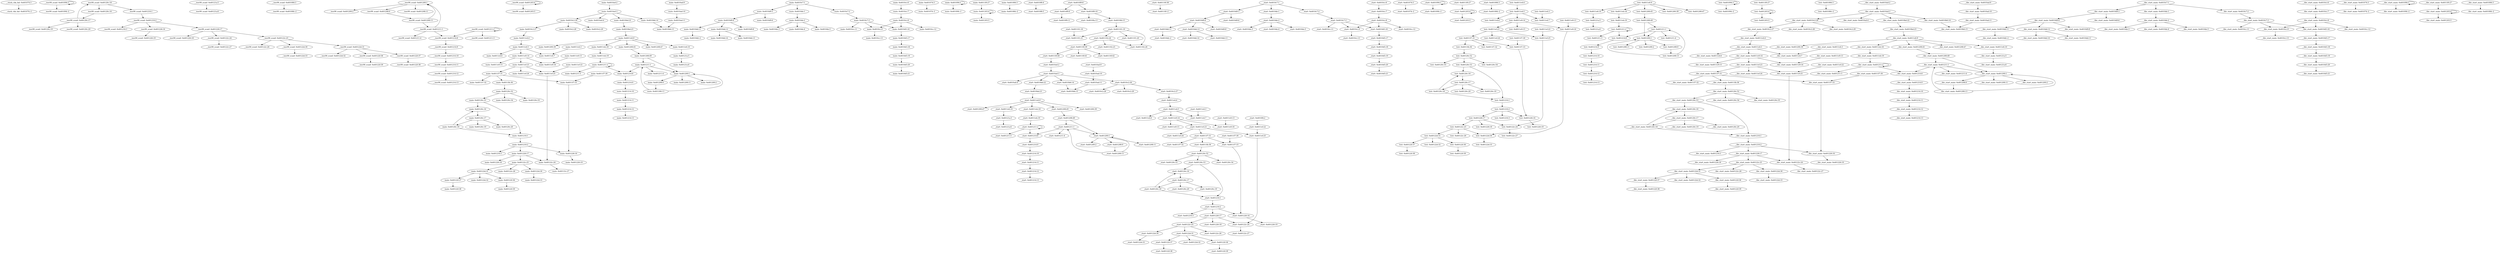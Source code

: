 digraph {
__stack_chk_fail_401074_3 [label="__stack_chk_fail: 0x401074:3"];
"__stack_chk_fail_401074_-2" [label="__stack_chk_fail: 0x401074:-2"];
__isoc99_scanf_401094_3 [label="__isoc99_scanf: 0x401094:3"];
"__isoc99_scanf_401094_-2" [label="__isoc99_scanf: 0x401094:-2"];
__isoc99_scanf_401216_1 [label="__isoc99_scanf: 0x401216:1"];
__isoc99_scanf_401216_2 [label="__isoc99_scanf: 0x401216:2"];
__isoc99_scanf_401216_3 [label="__isoc99_scanf: 0x401216:3"];
__isoc99_scanf_401226_16 [label="__isoc99_scanf: 0x401226:16"];
__isoc99_scanf_401226_17 [label="__isoc99_scanf: 0x401226:17"];
__isoc99_scanf_40121a_5 [label="__isoc99_scanf: 0x40121a:5"];
__isoc99_scanf_40121a_6 [label="__isoc99_scanf: 0x40121a:6"];
__isoc99_scanf_401226_19 [label="__isoc99_scanf: 0x401226:19"];
__isoc99_scanf_401226_18 [label="__isoc99_scanf: 0x401226:18"];
__isoc99_scanf_40122c_24 [label="__isoc99_scanf: 0x40122c:24"];
__isoc99_scanf_40122c_25 [label="__isoc99_scanf: 0x40122c:25"];
__isoc99_scanf_40122c_27 [label="__isoc99_scanf: 0x40122c:27"];
__isoc99_scanf_40122c_26 [label="__isoc99_scanf: 0x40122c:26"];
__isoc99_scanf_40122d_30 [label="__isoc99_scanf: 0x40122d:30"];
__isoc99_scanf_40122d_31 [label="__isoc99_scanf: 0x40122d:31"];
__isoc99_scanf_40122d_33 [label="__isoc99_scanf: 0x40122d:33"];
__isoc99_scanf_40122d_32 [label="__isoc99_scanf: 0x40122d:32"];
__isoc99_scanf_40122f_36 [label="__isoc99_scanf: 0x40122f:36"];
__isoc99_scanf_40122f_37 [label="__isoc99_scanf: 0x40122f:37"];
__isoc99_scanf_40122f_39 [label="__isoc99_scanf: 0x40122f:39"];
__isoc99_scanf_40122f_38 [label="__isoc99_scanf: 0x40122f:38"];
__isoc99_scanf_401084_3 [label="__isoc99_scanf: 0x401084:3"];
"__isoc99_scanf_401084_-2" [label="__isoc99_scanf: 0x401084:-2"];
__isoc99_scanf_401200_1 [label="__isoc99_scanf: 0x401200:1"];
__isoc99_scanf_401200_2 [label="__isoc99_scanf: 0x401200:2"];
__isoc99_scanf_401208_9 [label="__isoc99_scanf: 0x401208:9"];
__isoc99_scanf_401208_11 [label="__isoc99_scanf: 0x401208:11"];
__isoc99_scanf_401203_4 [label="__isoc99_scanf: 0x401203:4"];
__isoc99_scanf_401203_5 [label="__isoc99_scanf: 0x401203:5"];
__isoc99_scanf_401208_13 [label="__isoc99_scanf: 0x401208:13"];
__isoc99_scanf_401211_1 [label="__isoc99_scanf: 0x401211:1"];
__isoc99_scanf_40120c_16 [label="__isoc99_scanf: 0x40120c:16"];
__isoc99_scanf_40120c_17 [label="__isoc99_scanf: 0x40120c:17"];
__isoc99_scanf_40120c_18 [label="__isoc99_scanf: 0x40120c:18"];
__isoc99_scanf_40120c_19 [label="__isoc99_scanf: 0x40120c:19"];
__isoc99_scanf_40120c_20 [label="__isoc99_scanf: 0x40120c:20"];
__isoc99_scanf_401211_4 [label="__isoc99_scanf: 0x401211:4"];
__isoc99_scanf_401214_8 [label="__isoc99_scanf: 0x401214:8"];
__isoc99_scanf_401211_2 [label="__isoc99_scanf: 0x401211:2"];
__isoc99_scanf_401211_5 [label="__isoc99_scanf: 0x401211:5"];
__isoc99_scanf_401214_9 [label="__isoc99_scanf: 0x401214:9"];
__isoc99_scanf_401214_10 [label="__isoc99_scanf: 0x401214:10"];
__isoc99_scanf_401214_11 [label="__isoc99_scanf: 0x401214:11"];
__isoc99_scanf_401214_12 [label="__isoc99_scanf: 0x401214:12"];
__isoc99_scanf_401214_13 [label="__isoc99_scanf: 0x401214:13"];
main_4010a4_2 [label="main: 0x4010a4:2"];
main_4010a4_3 [label="main: 0x4010a4:3"];
main_4010a4_4 [label="main: 0x4010a4:4"];
main_4010b6_14 [label="main: 0x4010b6:14"];
main_4010bd_22 [label="main: 0x4010bd:22"];
main_4010c2_26 [label="main: 0x4010c2:26"];
main_4010ad_9 [label="main: 0x4010ad:9"];
main_4010ad_10 [label="main: 0x4010ad:10"];
main_4010ad_11 [label="main: 0x4010ad:11"];
main_4010b6_15 [label="main: 0x4010b6:15"];
main_4010bd_23 [label="main: 0x4010bd:23"];
main_4011e6_9 [label="main: 0x4011e6:9"];
main_4010c2_27 [label="main: 0x4010c2:27"];
main_4010c2_28 [label="main: 0x4010c2:28"];
main_4010c2_29 [label="main: 0x4010c2:29"];
main_4011e4_4 [label="main: 0x4011e4:4"];
main_4011e4_5 [label="main: 0x4011e4:5"];
main_4011e4_6 [label="main: 0x4011e4:6"];
main_4011e4_7 [label="main: 0x4011e4:7"];
main_4011e9_14 [label="main: 0x4011e9:14"];
main_4011e4_3 [label="main: 0x4011e4:3"];
main_4011e6_10 [label="main: 0x4011e6:10"];
main_4011eb_18 [label="main: 0x4011eb:18"];
main_401200_39 [label="main: 0x401200:39"];
main_401208_45 [label="main: 0x401208:45"];
main_401208_47 [label="main: 0x401208:47"];
main_40121a_5 [label="main: 0x40121a:5"];
main_4011e9_15 [label="main: 0x4011e9:15"];
main_4011e9_16 [label="main: 0x4011e9:16"];
main_4011ef_23 [label="main: 0x4011ef:23"];
main_4011e9_13 [label="main: 0x4011e9:13"];
main_4011eb_19 [label="main: 0x4011eb:19"];
main_401211_2 [label="main: 0x401211:2"];
main_4011ef_24 [label="main: 0x4011ef:24"];
main_4011ef_25 [label="main: 0x4011ef:25"];
main_4011f7_31 [label="main: 0x4011f7:31"];
main_40122c_24 [label="main: 0x40122c:24"];
main_4011ef_22 [label="main: 0x4011ef:22"];
main_4011f7_32 [label="main: 0x4011f7:32"];
main_4011f7_33 [label="main: 0x4011f7:33"];
main_4011fb_36 [label="main: 0x4011fb:36"];
main_401226_16 [label="main: 0x401226:16"];
main_4011f7_30 [label="main: 0x4011f7:30"];
main_40120c_52 [label="main: 0x40120c:52"];
main_401208_49 [label="main: 0x401208:49"];
main_401211_1 [label="main: 0x401211:1"];
main_401200_1 [label="main: 0x401200:1"];
main_40120c_53 [label="main: 0x40120c:53"];
main_40120c_54 [label="main: 0x40120c:54"];
main_40120c_55 [label="main: 0x40120c:55"];
main_40120c_16 [label="main: 0x40120c:16"];
main_401216_1 [label="main: 0x401216:1"];
main_4010c7_1 [label="main: 0x4010c7:1"];
main_4010c7_2 [label="main: 0x4010c7:2"];
main_4010d9_3 [label="main: 0x4010d9:3"];
main_4010de_1 [label="main: 0x4010de:1"];
main_4010c7_3 [label="main: 0x4010c7:3"];
main_4010cc_9 [label="main: 0x4010cc:9"];
main_4010cc_11 [label="main: 0x4010cc:11"];
main_4010d5_16 [label="main: 0x4010d5:16"];
main_4010cc_6 [label="main: 0x4010cc:6"];
main_4010cc_7 [label="main: 0x4010cc:7"];
main_4010cc_8 [label="main: 0x4010cc:8"];
main_4010cc_12 [label="main: 0x4010cc:12"];
main_4010cc_13 [label="main: 0x4010cc:13"];
main_4010d5_17 [label="main: 0x4010d5:17"];
main_4010d5_18 [label="main: 0x4010d5:18"];
main_4010d5_19 [label="main: 0x4010d5:19"];
main_4010d5_20 [label="main: 0x4010d5:20"];
main_4010d5_21 [label="main: 0x4010d5:21"];
main_4010d9_4 [label="main: 0x4010d9:4"];
main_4010d9_6 [label="main: 0x4010d9:6"];
main_4010d9_8 [label="main: 0x4010d9:8"];
main_4010dd_11 [label="main: 0x4010dd:11"];
main_4010dd_12 [label="main: 0x4010dd:12"];
"main_4010dd_-2" [label="main: 0x4010dd:-2"];
main_4010dd_13 [label="main: 0x4010dd:13"];
main_4010dd_14 [label="main: 0x4010dd:14"];
main_4010de_2 [label="main: 0x4010de:2"];
main_4010de_3 [label="main: 0x4010de:3"];
main_4010de_4 [label="main: 0x4010de:4"];
main_4010de_5 [label="main: 0x4010de:5"];
main_401074_3 [label="main: 0x401074:3"];
"main_401074_-2" [label="main: 0x401074:-2"];
main_401094_3 [label="main: 0x401094:3"];
"main_401094_-2" [label="main: 0x401094:-2"];
main_401211_4 [label="main: 0x401211:4"];
main_401214_8 [label="main: 0x401214:8"];
main_401211_5 [label="main: 0x401211:5"];
main_401214_9 [label="main: 0x401214:9"];
main_401214_10 [label="main: 0x401214:10"];
main_401214_11 [label="main: 0x401214:11"];
main_401214_12 [label="main: 0x401214:12"];
main_401214_13 [label="main: 0x401214:13"];
main_401200_2 [label="main: 0x401200:2"];
main_401208_9 [label="main: 0x401208:9"];
main_401208_11 [label="main: 0x401208:11"];
main_401203_4 [label="main: 0x401203:4"];
main_401203_5 [label="main: 0x401203:5"];
main_401208_13 [label="main: 0x401208:13"];
main_40120c_17 [label="main: 0x40120c:17"];
main_40120c_18 [label="main: 0x40120c:18"];
main_40120c_19 [label="main: 0x40120c:19"];
main_40120c_20 [label="main: 0x40120c:20"];
main_401216_2 [label="main: 0x401216:2"];
main_401216_3 [label="main: 0x401216:3"];
main_401226_17 [label="main: 0x401226:17"];
main_40121a_6 [label="main: 0x40121a:6"];
main_401226_19 [label="main: 0x401226:19"];
main_401226_18 [label="main: 0x401226:18"];
main_40122c_25 [label="main: 0x40122c:25"];
main_40122c_27 [label="main: 0x40122c:27"];
main_40122c_26 [label="main: 0x40122c:26"];
main_40122d_30 [label="main: 0x40122d:30"];
main_40122d_31 [label="main: 0x40122d:31"];
main_40122d_33 [label="main: 0x40122d:33"];
main_40122d_32 [label="main: 0x40122d:32"];
main_40122f_36 [label="main: 0x40122f:36"];
main_40122f_37 [label="main: 0x40122f:37"];
main_40122f_39 [label="main: 0x40122f:39"];
main_40122f_38 [label="main: 0x40122f:38"];
main_401084_3 [label="main: 0x401084:3"];
"main_401084_-2" [label="main: 0x401084:-2"];
main_4011f0_27 [label="main: 0x4011f0:27"];
_start_4010f6_4 [label="_start: 0x4010f6:4"];
_start_4010f6_5 [label="_start: 0x4010f6:5"];
_start_4010f9_8 [label="_start: 0x4010f9:8"];
_start_4010f9_9 [label="_start: 0x4010f9:9"];
_start_4010f9_10 [label="_start: 0x4010f9:10"];
_start_4010f9_11 [label="_start: 0x4010f9:11"];
_start_4010fa_13 [label="_start: 0x4010fa:13"];
_start_4010fd_15 [label="_start: 0x4010fd:15"];
_start_401101_19 [label="_start: 0x401101:19"];
_start_401101_20 [label="_start: 0x401101:20"];
_start_401101_21 [label="_start: 0x401101:21"];
_start_401102_24 [label="_start: 0x401102:24"];
_start_401102_26 [label="_start: 0x401102:26"];
_start_401101_18 [label="_start: 0x401101:18"];
_start_401102_25 [label="_start: 0x401102:25"];
_start_40110f_39 [label="_start: 0x40110f:39"];
_start_40110f_40 [label="_start: 0x40110f:40"];
_start_40110f_41 [label="_start: 0x40110f:41"];
_start_40110f_42 [label="_start: 0x40110f:42"];
_start_4010a4_2 [label="_start: 0x4010a4:2"];
_start_40110f_38 [label="_start: 0x40110f:38"];
"_start_40110f_-2" [label="_start: 0x40110f:-2"];
_start_4010a4_3 [label="_start: 0x4010a4:3"];
_start_4010a4_4 [label="_start: 0x4010a4:4"];
_start_4010b6_14 [label="_start: 0x4010b6:14"];
_start_4010bd_22 [label="_start: 0x4010bd:22"];
_start_4010c2_26 [label="_start: 0x4010c2:26"];
_start_4010ad_9 [label="_start: 0x4010ad:9"];
_start_4010ad_10 [label="_start: 0x4010ad:10"];
_start_4010ad_11 [label="_start: 0x4010ad:11"];
_start_4010b6_15 [label="_start: 0x4010b6:15"];
_start_4010bd_23 [label="_start: 0x4010bd:23"];
_start_4011e6_9 [label="_start: 0x4011e6:9"];
_start_4010c2_27 [label="_start: 0x4010c2:27"];
_start_4010c2_28 [label="_start: 0x4010c2:28"];
_start_4010c2_29 [label="_start: 0x4010c2:29"];
_start_4011e4_4 [label="_start: 0x4011e4:4"];
_start_4011e4_5 [label="_start: 0x4011e4:5"];
_start_4011e4_6 [label="_start: 0x4011e4:6"];
_start_4011e4_7 [label="_start: 0x4011e4:7"];
_start_4011e9_14 [label="_start: 0x4011e9:14"];
_start_4011e4_3 [label="_start: 0x4011e4:3"];
_start_4011e6_10 [label="_start: 0x4011e6:10"];
_start_4011eb_18 [label="_start: 0x4011eb:18"];
_start_401200_39 [label="_start: 0x401200:39"];
_start_401208_45 [label="_start: 0x401208:45"];
_start_401208_47 [label="_start: 0x401208:47"];
_start_40121a_5 [label="_start: 0x40121a:5"];
_start_4011e9_15 [label="_start: 0x4011e9:15"];
_start_4011e9_16 [label="_start: 0x4011e9:16"];
_start_4011ef_23 [label="_start: 0x4011ef:23"];
_start_4011e9_13 [label="_start: 0x4011e9:13"];
_start_4011eb_19 [label="_start: 0x4011eb:19"];
_start_401211_2 [label="_start: 0x401211:2"];
_start_4010f4_2 [label="_start: 0x4010f4:2"];
_start_4011ef_22 [label="_start: 0x4011ef:22"];
_start_4011ef_25 [label="_start: 0x4011ef:25"];
_start_4011ef_24 [label="_start: 0x4011ef:24"];
_start_4011f7_31 [label="_start: 0x4011f7:31"];
_start_40122c_24 [label="_start: 0x40122c:24"];
_start_4011f7_32 [label="_start: 0x4011f7:32"];
_start_4011f7_33 [label="_start: 0x4011f7:33"];
_start_4011fb_36 [label="_start: 0x4011fb:36"];
_start_401226_16 [label="_start: 0x401226:16"];
_start_4011f7_30 [label="_start: 0x4011f7:30"];
_start_40120c_52 [label="_start: 0x40120c:52"];
_start_401208_49 [label="_start: 0x401208:49"];
_start_401211_1 [label="_start: 0x401211:1"];
_start_401200_1 [label="_start: 0x401200:1"];
_start_40120c_53 [label="_start: 0x40120c:53"];
_start_40120c_54 [label="_start: 0x40120c:54"];
_start_40120c_55 [label="_start: 0x40120c:55"];
_start_40120c_16 [label="_start: 0x40120c:16"];
_start_401216_1 [label="_start: 0x401216:1"];
_start_4010c7_1 [label="_start: 0x4010c7:1"];
_start_4010c7_2 [label="_start: 0x4010c7:2"];
_start_4010d9_3 [label="_start: 0x4010d9:3"];
_start_4010de_1 [label="_start: 0x4010de:1"];
_start_4010c7_3 [label="_start: 0x4010c7:3"];
_start_4010cc_9 [label="_start: 0x4010cc:9"];
_start_4010cc_11 [label="_start: 0x4010cc:11"];
_start_4010d5_16 [label="_start: 0x4010d5:16"];
_start_4010cc_6 [label="_start: 0x4010cc:6"];
_start_4010cc_7 [label="_start: 0x4010cc:7"];
_start_4010cc_8 [label="_start: 0x4010cc:8"];
_start_4010cc_12 [label="_start: 0x4010cc:12"];
_start_4010cc_13 [label="_start: 0x4010cc:13"];
_start_4010d5_17 [label="_start: 0x4010d5:17"];
_start_4010d5_18 [label="_start: 0x4010d5:18"];
_start_4010d5_19 [label="_start: 0x4010d5:19"];
_start_4010d5_20 [label="_start: 0x4010d5:20"];
_start_4010d5_21 [label="_start: 0x4010d5:21"];
_start_4010d9_4 [label="_start: 0x4010d9:4"];
_start_4010d9_6 [label="_start: 0x4010d9:6"];
_start_4010d9_8 [label="_start: 0x4010d9:8"];
_start_4010dd_11 [label="_start: 0x4010dd:11"];
_start_4010dd_12 [label="_start: 0x4010dd:12"];
"_start_4010dd_-2" [label="_start: 0x4010dd:-2"];
_start_4010dd_13 [label="_start: 0x4010dd:13"];
_start_4010dd_14 [label="_start: 0x4010dd:14"];
_start_4010de_2 [label="_start: 0x4010de:2"];
_start_4010de_3 [label="_start: 0x4010de:3"];
_start_4010de_4 [label="_start: 0x4010de:4"];
_start_4010de_5 [label="_start: 0x4010de:5"];
_start_401074_3 [label="_start: 0x401074:3"];
"_start_401074_-2" [label="_start: 0x401074:-2"];
_start_401094_3 [label="_start: 0x401094:3"];
"_start_401094_-2" [label="_start: 0x401094:-2"];
_start_401211_4 [label="_start: 0x401211:4"];
_start_401214_8 [label="_start: 0x401214:8"];
_start_401211_5 [label="_start: 0x401211:5"];
_start_401214_9 [label="_start: 0x401214:9"];
_start_401214_10 [label="_start: 0x401214:10"];
_start_401214_11 [label="_start: 0x401214:11"];
_start_401214_12 [label="_start: 0x401214:12"];
_start_401214_13 [label="_start: 0x401214:13"];
_start_401200_2 [label="_start: 0x401200:2"];
_start_401208_9 [label="_start: 0x401208:9"];
_start_401208_11 [label="_start: 0x401208:11"];
_start_401203_4 [label="_start: 0x401203:4"];
_start_401203_5 [label="_start: 0x401203:5"];
_start_401208_13 [label="_start: 0x401208:13"];
_start_40120c_17 [label="_start: 0x40120c:17"];
_start_40120c_18 [label="_start: 0x40120c:18"];
_start_40120c_19 [label="_start: 0x40120c:19"];
_start_40120c_20 [label="_start: 0x40120c:20"];
_start_401216_2 [label="_start: 0x401216:2"];
_start_401216_3 [label="_start: 0x401216:3"];
_start_401226_17 [label="_start: 0x401226:17"];
_start_40121a_6 [label="_start: 0x40121a:6"];
_start_401226_19 [label="_start: 0x401226:19"];
_start_401226_18 [label="_start: 0x401226:18"];
_start_40122c_25 [label="_start: 0x40122c:25"];
_start_40122c_27 [label="_start: 0x40122c:27"];
_start_40122c_26 [label="_start: 0x40122c:26"];
_start_40122d_30 [label="_start: 0x40122d:30"];
_start_40122d_31 [label="_start: 0x40122d:31"];
_start_40122d_33 [label="_start: 0x40122d:33"];
_start_40122d_32 [label="_start: 0x40122d:32"];
_start_40122f_36 [label="_start: 0x40122f:36"];
_start_40122f_37 [label="_start: 0x40122f:37"];
_start_40122f_39 [label="_start: 0x40122f:39"];
_start_40122f_38 [label="_start: 0x40122f:38"];
_start_401084_3 [label="_start: 0x401084:3"];
"_start_401084_-2" [label="_start: 0x401084:-2"];
_start_4011f0_27 [label="_start: 0x4011f0:27"];
test_4011e4_4 [label="test: 0x4011e4:4"];
test_4011e4_5 [label="test: 0x4011e4:5"];
test_4011e4_6 [label="test: 0x4011e4:6"];
test_4011e4_7 [label="test: 0x4011e4:7"];
test_4011e9_14 [label="test: 0x4011e9:14"];
test_4011e4_3 [label="test: 0x4011e4:3"];
test_4011e6_9 [label="test: 0x4011e6:9"];
test_4011e6_10 [label="test: 0x4011e6:10"];
test_4011eb_18 [label="test: 0x4011eb:18"];
test_401200_39 [label="test: 0x401200:39"];
test_401208_45 [label="test: 0x401208:45"];
test_401208_47 [label="test: 0x401208:47"];
test_40121a_5 [label="test: 0x40121a:5"];
test_4011e9_15 [label="test: 0x4011e9:15"];
test_4011e9_16 [label="test: 0x4011e9:16"];
test_4011ef_23 [label="test: 0x4011ef:23"];
test_40122d_30 [label="test: 0x40122d:30"];
test_4011e9_13 [label="test: 0x4011e9:13"];
test_4011eb_19 [label="test: 0x4011eb:19"];
test_401211_2 [label="test: 0x401211:2"];
test_4011ef_24 [label="test: 0x4011ef:24"];
test_4011ef_25 [label="test: 0x4011ef:25"];
test_4011f7_31 [label="test: 0x4011f7:31"];
test_40122c_24 [label="test: 0x40122c:24"];
test_4011ef_22 [label="test: 0x4011ef:22"];
test_4011f7_32 [label="test: 0x4011f7:32"];
test_4011f7_33 [label="test: 0x4011f7:33"];
test_4011fb_36 [label="test: 0x4011fb:36"];
test_401226_16 [label="test: 0x401226:16"];
test_4011f7_30 [label="test: 0x4011f7:30"];
test_40120c_52 [label="test: 0x40120c:52"];
test_401208_49 [label="test: 0x401208:49"];
test_401211_1 [label="test: 0x401211:1"];
test_401200_1 [label="test: 0x401200:1"];
test_40120c_53 [label="test: 0x40120c:53"];
test_40120c_54 [label="test: 0x40120c:54"];
test_40120c_55 [label="test: 0x40120c:55"];
test_40120c_16 [label="test: 0x40120c:16"];
test_401216_1 [label="test: 0x401216:1"];
test_401094_3 [label="test: 0x401094:3"];
"test_401094_-2" [label="test: 0x401094:-2"];
test_401211_4 [label="test: 0x401211:4"];
test_401214_8 [label="test: 0x401214:8"];
test_401211_5 [label="test: 0x401211:5"];
test_401214_9 [label="test: 0x401214:9"];
test_401214_10 [label="test: 0x401214:10"];
test_401214_11 [label="test: 0x401214:11"];
test_401214_12 [label="test: 0x401214:12"];
test_401214_13 [label="test: 0x401214:13"];
test_401200_2 [label="test: 0x401200:2"];
test_401208_9 [label="test: 0x401208:9"];
test_401208_11 [label="test: 0x401208:11"];
test_401203_4 [label="test: 0x401203:4"];
test_401203_5 [label="test: 0x401203:5"];
test_401208_13 [label="test: 0x401208:13"];
test_40120c_17 [label="test: 0x40120c:17"];
test_40120c_18 [label="test: 0x40120c:18"];
test_40120c_19 [label="test: 0x40120c:19"];
test_40120c_20 [label="test: 0x40120c:20"];
test_401216_2 [label="test: 0x401216:2"];
test_401216_3 [label="test: 0x401216:3"];
test_401226_17 [label="test: 0x401226:17"];
test_40121a_6 [label="test: 0x40121a:6"];
test_401226_19 [label="test: 0x401226:19"];
test_401226_18 [label="test: 0x401226:18"];
test_40122c_25 [label="test: 0x40122c:25"];
test_40122c_27 [label="test: 0x40122c:27"];
test_40122c_26 [label="test: 0x40122c:26"];
test_40122d_31 [label="test: 0x40122d:31"];
test_40122d_33 [label="test: 0x40122d:33"];
test_40122d_32 [label="test: 0x40122d:32"];
test_40122f_36 [label="test: 0x40122f:36"];
test_40122f_37 [label="test: 0x40122f:37"];
test_40122f_39 [label="test: 0x40122f:39"];
test_40122f_38 [label="test: 0x40122f:38"];
test_401084_3 [label="test: 0x401084:3"];
"test_401084_-2" [label="test: 0x401084:-2"];
test_4011f0_27 [label="test: 0x4011f0:27"];
__libc_start_main_4010a4_2 [label="__libc_start_main: 0x4010a4:2"];
__libc_start_main_4010a4_3 [label="__libc_start_main: 0x4010a4:3"];
__libc_start_main_4010a4_4 [label="__libc_start_main: 0x4010a4:4"];
__libc_start_main_4010b6_14 [label="__libc_start_main: 0x4010b6:14"];
__libc_start_main_4010bd_22 [label="__libc_start_main: 0x4010bd:22"];
__libc_start_main_4010c2_26 [label="__libc_start_main: 0x4010c2:26"];
__libc_start_main_4010ad_9 [label="__libc_start_main: 0x4010ad:9"];
__libc_start_main_4010ad_10 [label="__libc_start_main: 0x4010ad:10"];
__libc_start_main_4010ad_11 [label="__libc_start_main: 0x4010ad:11"];
__libc_start_main_4010b6_15 [label="__libc_start_main: 0x4010b6:15"];
__libc_start_main_4010bd_23 [label="__libc_start_main: 0x4010bd:23"];
__libc_start_main_4011e6_9 [label="__libc_start_main: 0x4011e6:9"];
__libc_start_main_4010c2_27 [label="__libc_start_main: 0x4010c2:27"];
__libc_start_main_4010c2_28 [label="__libc_start_main: 0x4010c2:28"];
__libc_start_main_4010c2_29 [label="__libc_start_main: 0x4010c2:29"];
__libc_start_main_4011e4_4 [label="__libc_start_main: 0x4011e4:4"];
__libc_start_main_4011e4_5 [label="__libc_start_main: 0x4011e4:5"];
__libc_start_main_4011e4_6 [label="__libc_start_main: 0x4011e4:6"];
__libc_start_main_4011e4_7 [label="__libc_start_main: 0x4011e4:7"];
__libc_start_main_4011e9_14 [label="__libc_start_main: 0x4011e9:14"];
__libc_start_main_4011e4_3 [label="__libc_start_main: 0x4011e4:3"];
__libc_start_main_4011e6_10 [label="__libc_start_main: 0x4011e6:10"];
__libc_start_main_4011eb_18 [label="__libc_start_main: 0x4011eb:18"];
__libc_start_main_401200_39 [label="__libc_start_main: 0x401200:39"];
__libc_start_main_401208_45 [label="__libc_start_main: 0x401208:45"];
__libc_start_main_401208_47 [label="__libc_start_main: 0x401208:47"];
__libc_start_main_40121a_5 [label="__libc_start_main: 0x40121a:5"];
__libc_start_main_4011e9_15 [label="__libc_start_main: 0x4011e9:15"];
__libc_start_main_4011e9_16 [label="__libc_start_main: 0x4011e9:16"];
__libc_start_main_4011ef_23 [label="__libc_start_main: 0x4011ef:23"];
__libc_start_main_4011e9_13 [label="__libc_start_main: 0x4011e9:13"];
__libc_start_main_4011eb_19 [label="__libc_start_main: 0x4011eb:19"];
__libc_start_main_401211_2 [label="__libc_start_main: 0x401211:2"];
__libc_start_main_4011ef_24 [label="__libc_start_main: 0x4011ef:24"];
__libc_start_main_4011ef_25 [label="__libc_start_main: 0x4011ef:25"];
__libc_start_main_4011f7_31 [label="__libc_start_main: 0x4011f7:31"];
__libc_start_main_40122c_24 [label="__libc_start_main: 0x40122c:24"];
__libc_start_main_4011ef_22 [label="__libc_start_main: 0x4011ef:22"];
__libc_start_main_4011f7_32 [label="__libc_start_main: 0x4011f7:32"];
__libc_start_main_4011f7_33 [label="__libc_start_main: 0x4011f7:33"];
__libc_start_main_4011fb_36 [label="__libc_start_main: 0x4011fb:36"];
__libc_start_main_401226_16 [label="__libc_start_main: 0x401226:16"];
__libc_start_main_4011f7_30 [label="__libc_start_main: 0x4011f7:30"];
__libc_start_main_40120c_52 [label="__libc_start_main: 0x40120c:52"];
__libc_start_main_401208_49 [label="__libc_start_main: 0x401208:49"];
__libc_start_main_401211_1 [label="__libc_start_main: 0x401211:1"];
__libc_start_main_401200_1 [label="__libc_start_main: 0x401200:1"];
__libc_start_main_40120c_53 [label="__libc_start_main: 0x40120c:53"];
__libc_start_main_40120c_54 [label="__libc_start_main: 0x40120c:54"];
__libc_start_main_40120c_55 [label="__libc_start_main: 0x40120c:55"];
__libc_start_main_40120c_16 [label="__libc_start_main: 0x40120c:16"];
__libc_start_main_401216_1 [label="__libc_start_main: 0x401216:1"];
__libc_start_main_4010c7_1 [label="__libc_start_main: 0x4010c7:1"];
__libc_start_main_4010c7_2 [label="__libc_start_main: 0x4010c7:2"];
__libc_start_main_4010d9_3 [label="__libc_start_main: 0x4010d9:3"];
__libc_start_main_4010de_1 [label="__libc_start_main: 0x4010de:1"];
__libc_start_main_4010c7_3 [label="__libc_start_main: 0x4010c7:3"];
__libc_start_main_4010cc_9 [label="__libc_start_main: 0x4010cc:9"];
__libc_start_main_4010cc_11 [label="__libc_start_main: 0x4010cc:11"];
__libc_start_main_4010d5_16 [label="__libc_start_main: 0x4010d5:16"];
__libc_start_main_4010cc_6 [label="__libc_start_main: 0x4010cc:6"];
__libc_start_main_4010cc_7 [label="__libc_start_main: 0x4010cc:7"];
__libc_start_main_4010cc_8 [label="__libc_start_main: 0x4010cc:8"];
__libc_start_main_4010cc_12 [label="__libc_start_main: 0x4010cc:12"];
__libc_start_main_4010cc_13 [label="__libc_start_main: 0x4010cc:13"];
__libc_start_main_4010d5_17 [label="__libc_start_main: 0x4010d5:17"];
__libc_start_main_4010d5_18 [label="__libc_start_main: 0x4010d5:18"];
__libc_start_main_4010d5_19 [label="__libc_start_main: 0x4010d5:19"];
__libc_start_main_4010d5_20 [label="__libc_start_main: 0x4010d5:20"];
__libc_start_main_4010d5_21 [label="__libc_start_main: 0x4010d5:21"];
__libc_start_main_4010d9_4 [label="__libc_start_main: 0x4010d9:4"];
__libc_start_main_4010d9_6 [label="__libc_start_main: 0x4010d9:6"];
__libc_start_main_4010d9_8 [label="__libc_start_main: 0x4010d9:8"];
__libc_start_main_4010dd_11 [label="__libc_start_main: 0x4010dd:11"];
__libc_start_main_4010dd_12 [label="__libc_start_main: 0x4010dd:12"];
"__libc_start_main_4010dd_-2" [label="__libc_start_main: 0x4010dd:-2"];
__libc_start_main_4010dd_13 [label="__libc_start_main: 0x4010dd:13"];
__libc_start_main_4010dd_14 [label="__libc_start_main: 0x4010dd:14"];
__libc_start_main_4010de_2 [label="__libc_start_main: 0x4010de:2"];
__libc_start_main_4010de_3 [label="__libc_start_main: 0x4010de:3"];
__libc_start_main_4010de_4 [label="__libc_start_main: 0x4010de:4"];
__libc_start_main_4010de_5 [label="__libc_start_main: 0x4010de:5"];
__libc_start_main_401074_3 [label="__libc_start_main: 0x401074:3"];
"__libc_start_main_401074_-2" [label="__libc_start_main: 0x401074:-2"];
__libc_start_main_401094_3 [label="__libc_start_main: 0x401094:3"];
"__libc_start_main_401094_-2" [label="__libc_start_main: 0x401094:-2"];
__libc_start_main_401211_4 [label="__libc_start_main: 0x401211:4"];
__libc_start_main_401214_8 [label="__libc_start_main: 0x401214:8"];
__libc_start_main_401211_5 [label="__libc_start_main: 0x401211:5"];
__libc_start_main_401214_9 [label="__libc_start_main: 0x401214:9"];
__libc_start_main_401214_10 [label="__libc_start_main: 0x401214:10"];
__libc_start_main_401214_11 [label="__libc_start_main: 0x401214:11"];
__libc_start_main_401214_12 [label="__libc_start_main: 0x401214:12"];
__libc_start_main_401214_13 [label="__libc_start_main: 0x401214:13"];
__libc_start_main_401200_2 [label="__libc_start_main: 0x401200:2"];
__libc_start_main_401208_9 [label="__libc_start_main: 0x401208:9"];
__libc_start_main_401208_11 [label="__libc_start_main: 0x401208:11"];
__libc_start_main_401203_4 [label="__libc_start_main: 0x401203:4"];
__libc_start_main_401203_5 [label="__libc_start_main: 0x401203:5"];
__libc_start_main_401208_13 [label="__libc_start_main: 0x401208:13"];
__libc_start_main_40120c_17 [label="__libc_start_main: 0x40120c:17"];
__libc_start_main_40120c_18 [label="__libc_start_main: 0x40120c:18"];
__libc_start_main_40120c_19 [label="__libc_start_main: 0x40120c:19"];
__libc_start_main_40120c_20 [label="__libc_start_main: 0x40120c:20"];
__libc_start_main_401216_2 [label="__libc_start_main: 0x401216:2"];
__libc_start_main_401216_3 [label="__libc_start_main: 0x401216:3"];
__libc_start_main_401226_17 [label="__libc_start_main: 0x401226:17"];
__libc_start_main_40121a_6 [label="__libc_start_main: 0x40121a:6"];
__libc_start_main_401226_19 [label="__libc_start_main: 0x401226:19"];
__libc_start_main_401226_18 [label="__libc_start_main: 0x401226:18"];
__libc_start_main_40122c_25 [label="__libc_start_main: 0x40122c:25"];
__libc_start_main_40122c_27 [label="__libc_start_main: 0x40122c:27"];
__libc_start_main_40122c_26 [label="__libc_start_main: 0x40122c:26"];
__libc_start_main_40122d_30 [label="__libc_start_main: 0x40122d:30"];
__libc_start_main_40122d_31 [label="__libc_start_main: 0x40122d:31"];
__libc_start_main_40122d_33 [label="__libc_start_main: 0x40122d:33"];
__libc_start_main_40122d_32 [label="__libc_start_main: 0x40122d:32"];
__libc_start_main_40122f_36 [label="__libc_start_main: 0x40122f:36"];
__libc_start_main_40122f_37 [label="__libc_start_main: 0x40122f:37"];
__libc_start_main_40122f_39 [label="__libc_start_main: 0x40122f:39"];
__libc_start_main_40122f_38 [label="__libc_start_main: 0x40122f:38"];
__libc_start_main_401084_3 [label="__libc_start_main: 0x401084:3"];
"__libc_start_main_401084_-2" [label="__libc_start_main: 0x401084:-2"];
__libc_start_main_4011f0_27 [label="__libc_start_main: 0x4011f0:27"];
__stack_chk_fail_401074_3 -> "__stack_chk_fail_401074_-2";
__isoc99_scanf_401094_3 -> "__isoc99_scanf_401094_-2";
__isoc99_scanf_401094_3 -> __isoc99_scanf_401094_3;
__isoc99_scanf_401216_1 -> __isoc99_scanf_401216_2;
__isoc99_scanf_401216_2 -> __isoc99_scanf_401216_3;
__isoc99_scanf_401216_2 -> __isoc99_scanf_401226_16;
__isoc99_scanf_401216_2 -> __isoc99_scanf_401226_17;
__isoc99_scanf_401226_16 -> __isoc99_scanf_401226_19;
__isoc99_scanf_401226_17 -> __isoc99_scanf_401226_18;
__isoc99_scanf_401226_17 -> __isoc99_scanf_40122c_24;
__isoc99_scanf_401226_17 -> __isoc99_scanf_40122c_25;
__isoc99_scanf_40121a_5 -> __isoc99_scanf_40121a_6;
__isoc99_scanf_40122c_24 -> __isoc99_scanf_40122c_27;
__isoc99_scanf_40122c_25 -> __isoc99_scanf_40122c_26;
__isoc99_scanf_40122c_25 -> __isoc99_scanf_40122d_30;
__isoc99_scanf_40122c_25 -> __isoc99_scanf_40122d_31;
__isoc99_scanf_40122d_30 -> __isoc99_scanf_40122d_33;
__isoc99_scanf_40122d_31 -> __isoc99_scanf_40122d_32;
__isoc99_scanf_40122d_31 -> __isoc99_scanf_40122f_36;
__isoc99_scanf_40122d_31 -> __isoc99_scanf_40122f_37;
__isoc99_scanf_40122f_36 -> __isoc99_scanf_40122f_39;
__isoc99_scanf_40122f_37 -> __isoc99_scanf_40122f_38;
__isoc99_scanf_401084_3 -> "__isoc99_scanf_401084_-2";
__isoc99_scanf_401200_1 -> __isoc99_scanf_401200_2;
__isoc99_scanf_401200_1 -> __isoc99_scanf_401208_9;
__isoc99_scanf_401200_1 -> __isoc99_scanf_401208_11;
__isoc99_scanf_401208_9 -> __isoc99_scanf_401208_13;
__isoc99_scanf_401203_4 -> __isoc99_scanf_401203_5;
__isoc99_scanf_401203_4 -> __isoc99_scanf_401203_4;
__isoc99_scanf_401208_13 -> __isoc99_scanf_401211_1;
__isoc99_scanf_401208_13 -> __isoc99_scanf_401200_1;
__isoc99_scanf_401211_1 -> __isoc99_scanf_401211_4;
__isoc99_scanf_401211_1 -> __isoc99_scanf_401214_8;
__isoc99_scanf_401211_1 -> __isoc99_scanf_401200_1;
__isoc99_scanf_40120c_16 -> __isoc99_scanf_40120c_17;
__isoc99_scanf_40120c_17 -> __isoc99_scanf_40120c_18;
__isoc99_scanf_40120c_17 -> __isoc99_scanf_40120c_19;
__isoc99_scanf_40120c_17 -> __isoc99_scanf_40120c_20;
__isoc99_scanf_40120c_18 -> __isoc99_scanf_401216_1;
__isoc99_scanf_40120c_18 -> __isoc99_scanf_40120c_16;
__isoc99_scanf_401214_8 -> __isoc99_scanf_401214_9;
__isoc99_scanf_401211_2 -> __isoc99_scanf_401211_5;
__isoc99_scanf_401211_2 -> __isoc99_scanf_401214_8;
__isoc99_scanf_401211_2 -> __isoc99_scanf_401211_2;
__isoc99_scanf_401214_9 -> __isoc99_scanf_401214_10;
__isoc99_scanf_401214_10 -> __isoc99_scanf_401214_11;
__isoc99_scanf_401214_11 -> __isoc99_scanf_401214_12;
__isoc99_scanf_401214_12 -> __isoc99_scanf_401214_13;
main_4010a4_2 -> main_4010a4_3;
main_4010a4_3 -> main_4010a4_4;
main_4010a4_3 -> main_4010b6_14;
main_4010a4_3 -> main_4010bd_22;
main_4010a4_3 -> main_4010c2_26;
main_4010b6_14 -> main_4010b6_15;
main_4010bd_22 -> main_4010bd_23;
main_4010c2_26 -> main_4010c2_27;
main_4010c2_26 -> main_4010c2_28;
main_4010c2_26 -> main_4010c2_29;
main_4010ad_9 -> main_4010ad_10;
main_4010ad_10 -> main_4010ad_11;
main_4010ad_11 -> main_4010b6_15;
main_4010bd_23 -> main_4011e6_9;
main_4011e6_9 -> main_4011e6_10;
main_4011e6_9 -> main_4011eb_18;
main_4011e6_9 -> main_401200_39;
main_4011e6_9 -> main_401208_45;
main_4011e6_9 -> main_401208_47;
main_4010c2_27 -> main_4011e4_4;
main_4011e4_4 -> main_4011e4_5;
main_4011e4_5 -> main_4011e4_6;
main_4011e4_5 -> main_4011e4_7;
main_4011e4_5 -> main_4011e9_14;
main_4011e9_14 -> main_4011e9_15;
main_4011e9_14 -> main_4011e9_16;
main_4011e9_14 -> main_4011ef_23;
main_4011e4_3 -> main_4011e4_7;
main_4011e6_10 -> main_40121a_5;
main_4011eb_18 -> main_4011eb_19;
main_401208_45 -> main_401208_49;
main_40121a_5 -> main_40121a_6;
main_4011ef_23 -> main_4011ef_24;
main_4011ef_23 -> main_4011ef_25;
main_4011ef_23 -> main_4011f7_31;
main_4011e9_13 -> main_4011e9_16;
main_4011eb_19 -> main_401211_2;
main_401211_2 -> main_401211_5;
main_401211_2 -> main_401214_8;
main_401211_2 -> main_401211_2;
main_4011ef_25 -> main_40122c_24;
main_4011f7_31 -> main_4011f7_32;
main_4011f7_31 -> main_4011f7_33;
main_4011f7_31 -> main_4011fb_36;
main_40122c_24 -> main_40122c_27;
main_4011ef_22 -> main_4011ef_25;
main_4011f7_33 -> main_401226_16;
main_4011fb_36 -> main_40120c_52;
main_401226_16 -> main_401226_19;
main_4011f7_30 -> main_4011f7_33;
main_40120c_52 -> main_40120c_53;
main_40120c_52 -> main_40120c_54;
main_40120c_52 -> main_40120c_55;
main_401208_49 -> main_401211_1;
main_401208_49 -> main_401200_1;
main_401211_1 -> main_401211_4;
main_401211_1 -> main_401214_8;
main_401211_1 -> main_401200_1;
main_401200_1 -> main_401200_2;
main_401200_1 -> main_401208_9;
main_401200_1 -> main_401208_11;
main_40120c_53 -> main_40120c_16;
main_40120c_53 -> main_401216_1;
main_40120c_16 -> main_40120c_17;
main_401216_1 -> main_401216_2;
main_4010c7_1 -> main_4010c7_2;
main_4010c7_1 -> main_4010d9_3;
main_4010c7_1 -> main_4010de_1;
main_4010c7_2 -> main_4010c7_3;
main_4010d9_3 -> main_4010d9_4;
main_4010d9_3 -> main_4010d9_6;
main_4010de_1 -> main_4010de_2;
main_4010c7_3 -> main_4010cc_9;
main_4010c7_3 -> main_4010cc_11;
main_4010c7_3 -> main_4010d5_16;
main_4010cc_9 -> main_4010cc_13;
main_4010d5_16 -> main_4010d5_17;
main_4010cc_6 -> main_4010cc_7;
main_4010cc_7 -> main_4010cc_8;
main_4010cc_8 -> main_4010cc_9;
main_4010cc_8 -> main_4010cc_12;
main_4010cc_8 -> main_4010d5_16;
main_4010d5_17 -> main_4010d5_18;
main_4010d5_18 -> main_4010d5_19;
main_4010d5_19 -> main_4010d5_20;
main_4010d5_20 -> main_4010d5_21;
main_4010d9_4 -> main_4010d9_8;
main_4010d9_4 -> main_4010dd_11;
main_4010d9_4 -> main_4010dd_12;
main_4010dd_11 -> "main_4010dd_-2";
main_4010dd_12 -> main_4010dd_13;
main_4010dd_12 -> main_4010dd_14;
main_4010de_2 -> main_4010de_3;
main_4010de_2 -> main_4010de_4;
main_4010de_2 -> main_4010de_5;
main_401074_3 -> "main_401074_-2";
main_401094_3 -> "main_401094_-2";
main_401094_3 -> main_401094_3;
main_401214_8 -> main_401214_9;
main_401214_9 -> main_401214_10;
main_401214_10 -> main_401214_11;
main_401214_11 -> main_401214_12;
main_401214_12 -> main_401214_13;
main_401208_9 -> main_401208_13;
main_401203_4 -> main_401203_5;
main_401203_4 -> main_401203_4;
main_401208_13 -> main_401211_1;
main_401208_13 -> main_401200_1;
main_40120c_17 -> main_40120c_18;
main_40120c_17 -> main_40120c_19;
main_40120c_17 -> main_40120c_20;
main_40120c_18 -> main_40120c_16;
main_40120c_18 -> main_401216_1;
main_401216_2 -> main_401216_3;
main_401216_2 -> main_401226_16;
main_401216_2 -> main_401226_17;
main_401226_17 -> main_401226_18;
main_401226_17 -> main_40122c_24;
main_401226_17 -> main_40122c_25;
main_40122c_25 -> main_40122c_26;
main_40122c_25 -> main_40122d_30;
main_40122c_25 -> main_40122d_31;
main_40122d_30 -> main_40122d_33;
main_40122d_31 -> main_40122d_32;
main_40122d_31 -> main_40122f_36;
main_40122d_31 -> main_40122f_37;
main_40122f_36 -> main_40122f_39;
main_40122f_37 -> main_40122f_38;
main_401084_3 -> "main_401084_-2";
main_4011f0_27 -> main_401203_4;
_start_4010f6_4 -> _start_4010f6_5;
_start_4010f9_8 -> _start_4010f9_9;
_start_4010f9_8 -> _start_4010f9_10;
_start_4010f9_9 -> _start_4010f9_11;
_start_4010f9_10 -> _start_4010fa_13;
_start_4010f9_10 -> _start_4010fd_15;
_start_4010fd_15 -> _start_401101_19;
_start_401101_19 -> _start_401101_20;
_start_401101_19 -> _start_401101_21;
_start_401101_19 -> _start_401102_24;
_start_401101_19 -> _start_401102_26;
_start_401102_24 -> _start_401102_25;
_start_401102_24 -> _start_401102_26;
_start_401102_24 -> _start_40110f_39;
_start_401101_18 -> _start_401101_21;
_start_40110f_39 -> _start_40110f_40;
_start_40110f_39 -> _start_40110f_41;
_start_40110f_39 -> _start_40110f_42;
_start_40110f_40 -> _start_4010a4_2;
_start_4010a4_2 -> _start_4010a4_3;
_start_40110f_38 -> "_start_40110f_-2";
_start_4010a4_3 -> _start_4010a4_4;
_start_4010a4_3 -> _start_4010b6_14;
_start_4010a4_3 -> _start_4010bd_22;
_start_4010a4_3 -> _start_4010c2_26;
_start_4010b6_14 -> _start_4010b6_15;
_start_4010bd_22 -> _start_4010bd_23;
_start_4010c2_26 -> _start_4010c2_27;
_start_4010c2_26 -> _start_4010c2_28;
_start_4010c2_26 -> _start_4010c2_29;
_start_4010ad_9 -> _start_4010ad_10;
_start_4010ad_10 -> _start_4010ad_11;
_start_4010ad_11 -> _start_4010b6_15;
_start_4010bd_23 -> _start_4011e6_9;
_start_4011e6_9 -> _start_4011e6_10;
_start_4011e6_9 -> _start_4011eb_18;
_start_4011e6_9 -> _start_401200_39;
_start_4011e6_9 -> _start_401208_45;
_start_4011e6_9 -> _start_401208_47;
_start_4010c2_27 -> _start_4011e4_4;
_start_4011e4_4 -> _start_4011e4_5;
_start_4011e4_5 -> _start_4011e4_6;
_start_4011e4_5 -> _start_4011e4_7;
_start_4011e4_5 -> _start_4011e9_14;
_start_4011e9_14 -> _start_4011e9_15;
_start_4011e9_14 -> _start_4011e9_16;
_start_4011e9_14 -> _start_4011ef_23;
_start_4011e4_3 -> _start_4011e4_7;
_start_4011e6_10 -> _start_40121a_5;
_start_4011eb_18 -> _start_4011eb_19;
_start_401208_45 -> _start_401208_49;
_start_40121a_5 -> _start_40121a_6;
_start_4011ef_23 -> _start_4011ef_24;
_start_4011ef_23 -> _start_4011ef_25;
_start_4011ef_23 -> _start_4011f7_31;
_start_4011e9_13 -> _start_4011e9_16;
_start_4011eb_19 -> _start_401211_2;
_start_401211_2 -> _start_401211_5;
_start_401211_2 -> _start_401214_8;
_start_401211_2 -> _start_401211_2;
_start_4010f4_2 -> _start_4011ef_22;
_start_4011ef_22 -> _start_4011ef_25;
_start_4011ef_25 -> _start_40122c_24;
_start_4011f7_31 -> _start_4011f7_32;
_start_4011f7_31 -> _start_4011f7_33;
_start_4011f7_31 -> _start_4011fb_36;
_start_40122c_24 -> _start_40122c_27;
_start_4011f7_33 -> _start_401226_16;
_start_4011fb_36 -> _start_40120c_52;
_start_401226_16 -> _start_401226_19;
_start_4011f7_30 -> _start_4011f7_33;
_start_40120c_52 -> _start_40120c_53;
_start_40120c_52 -> _start_40120c_54;
_start_40120c_52 -> _start_40120c_55;
_start_401208_49 -> _start_401211_1;
_start_401208_49 -> _start_401200_1;
_start_401211_1 -> _start_401211_4;
_start_401211_1 -> _start_401214_8;
_start_401211_1 -> _start_401200_1;
_start_401200_1 -> _start_401200_2;
_start_401200_1 -> _start_401208_9;
_start_401200_1 -> _start_401208_11;
_start_40120c_53 -> _start_40120c_16;
_start_40120c_53 -> _start_401216_1;
_start_40120c_16 -> _start_40120c_17;
_start_401216_1 -> _start_401216_2;
_start_4010c7_1 -> _start_4010c7_2;
_start_4010c7_1 -> _start_4010d9_3;
_start_4010c7_1 -> _start_4010de_1;
_start_4010c7_2 -> _start_4010c7_3;
_start_4010d9_3 -> _start_4010d9_4;
_start_4010d9_3 -> _start_4010d9_6;
_start_4010de_1 -> _start_4010de_2;
_start_4010c7_3 -> _start_4010cc_9;
_start_4010c7_3 -> _start_4010cc_11;
_start_4010c7_3 -> _start_4010d5_16;
_start_4010cc_9 -> _start_4010cc_13;
_start_4010d5_16 -> _start_4010d5_17;
_start_4010cc_6 -> _start_4010cc_7;
_start_4010cc_7 -> _start_4010cc_8;
_start_4010cc_8 -> _start_4010cc_9;
_start_4010cc_8 -> _start_4010cc_12;
_start_4010cc_8 -> _start_4010d5_16;
_start_4010d5_17 -> _start_4010d5_18;
_start_4010d5_18 -> _start_4010d5_19;
_start_4010d5_19 -> _start_4010d5_20;
_start_4010d5_20 -> _start_4010d5_21;
_start_4010d9_4 -> _start_4010d9_8;
_start_4010d9_4 -> _start_4010dd_11;
_start_4010d9_4 -> _start_4010dd_12;
_start_4010dd_11 -> "_start_4010dd_-2";
_start_4010dd_12 -> _start_4010dd_13;
_start_4010dd_12 -> _start_4010dd_14;
_start_4010de_2 -> _start_4010de_3;
_start_4010de_2 -> _start_4010de_4;
_start_4010de_2 -> _start_4010de_5;
_start_401074_3 -> "_start_401074_-2";
_start_401094_3 -> "_start_401094_-2";
_start_401094_3 -> _start_401094_3;
_start_401214_8 -> _start_401214_9;
_start_401214_9 -> _start_401214_10;
_start_401214_10 -> _start_401214_11;
_start_401214_11 -> _start_401214_12;
_start_401214_12 -> _start_401214_13;
_start_401208_9 -> _start_401208_13;
_start_401203_4 -> _start_401203_5;
_start_401203_4 -> _start_401203_4;
_start_401208_13 -> _start_401211_1;
_start_401208_13 -> _start_401200_1;
_start_40120c_17 -> _start_40120c_18;
_start_40120c_17 -> _start_40120c_19;
_start_40120c_17 -> _start_40120c_20;
_start_40120c_18 -> _start_40120c_16;
_start_40120c_18 -> _start_401216_1;
_start_401216_2 -> _start_401216_3;
_start_401216_2 -> _start_401226_16;
_start_401216_2 -> _start_401226_17;
_start_401226_17 -> _start_401226_18;
_start_401226_17 -> _start_40122c_24;
_start_401226_17 -> _start_40122c_25;
_start_40122c_25 -> _start_40122c_26;
_start_40122c_25 -> _start_40122d_30;
_start_40122c_25 -> _start_40122d_31;
_start_40122d_30 -> _start_40122d_33;
_start_40122d_31 -> _start_40122d_32;
_start_40122d_31 -> _start_40122f_36;
_start_40122d_31 -> _start_40122f_37;
_start_40122f_36 -> _start_40122f_39;
_start_40122f_37 -> _start_40122f_38;
_start_401084_3 -> "_start_401084_-2";
_start_4011f0_27 -> _start_401203_4;
test_4011e4_4 -> test_4011e4_5;
test_4011e4_5 -> test_4011e4_6;
test_4011e4_5 -> test_4011e4_7;
test_4011e4_5 -> test_4011e9_14;
test_4011e9_14 -> test_4011e9_15;
test_4011e9_14 -> test_4011e9_16;
test_4011e9_14 -> test_4011ef_23;
test_4011e4_3 -> test_4011e4_7;
test_4011e6_9 -> test_4011e6_10;
test_4011e6_9 -> test_4011eb_18;
test_4011e6_9 -> test_401200_39;
test_4011e6_9 -> test_401208_45;
test_4011e6_9 -> test_401208_47;
test_4011e6_10 -> test_40121a_5;
test_4011eb_18 -> test_4011eb_19;
test_401208_45 -> test_401208_49;
test_40121a_5 -> test_40121a_6;
test_4011e9_16 -> test_40122d_30;
test_4011ef_23 -> test_4011ef_24;
test_4011ef_23 -> test_4011ef_25;
test_4011ef_23 -> test_4011f7_31;
test_40122d_30 -> test_40122d_33;
test_4011e9_13 -> test_4011e9_16;
test_4011eb_19 -> test_401211_2;
test_401211_2 -> test_401211_5;
test_401211_2 -> test_401214_8;
test_401211_2 -> test_401211_2;
test_4011ef_25 -> test_40122c_24;
test_4011f7_31 -> test_4011f7_32;
test_4011f7_31 -> test_4011f7_33;
test_4011f7_31 -> test_4011fb_36;
test_40122c_24 -> test_40122c_27;
test_4011ef_22 -> test_4011ef_25;
test_4011f7_33 -> test_401226_16;
test_4011fb_36 -> test_40120c_52;
test_401226_16 -> test_401226_19;
test_4011f7_30 -> test_4011f7_33;
test_40120c_52 -> test_40120c_53;
test_40120c_52 -> test_40120c_54;
test_40120c_52 -> test_40120c_55;
test_401208_49 -> test_401211_1;
test_401208_49 -> test_401200_1;
test_401211_1 -> test_401211_4;
test_401211_1 -> test_401214_8;
test_401211_1 -> test_401200_1;
test_401200_1 -> test_401200_2;
test_401200_1 -> test_401208_9;
test_401200_1 -> test_401208_11;
test_40120c_53 -> test_40120c_16;
test_40120c_53 -> test_401216_1;
test_40120c_16 -> test_40120c_17;
test_401216_1 -> test_401216_2;
test_401094_3 -> "test_401094_-2";
test_401094_3 -> test_401094_3;
test_401214_8 -> test_401214_9;
test_401214_9 -> test_401214_10;
test_401214_10 -> test_401214_11;
test_401214_11 -> test_401214_12;
test_401214_12 -> test_401214_13;
test_401208_9 -> test_401208_13;
test_401203_4 -> test_401203_5;
test_401203_4 -> test_401203_4;
test_401208_13 -> test_401211_1;
test_401208_13 -> test_401200_1;
test_40120c_17 -> test_40120c_18;
test_40120c_17 -> test_40120c_19;
test_40120c_17 -> test_40120c_20;
test_40120c_18 -> test_40120c_16;
test_40120c_18 -> test_401216_1;
test_401216_2 -> test_401216_3;
test_401216_2 -> test_401226_16;
test_401216_2 -> test_401226_17;
test_401226_17 -> test_401226_18;
test_401226_17 -> test_40122c_24;
test_401226_17 -> test_40122c_25;
test_40122c_25 -> test_40122c_26;
test_40122c_25 -> test_40122d_30;
test_40122c_25 -> test_40122d_31;
test_40122d_31 -> test_40122d_32;
test_40122d_31 -> test_40122f_36;
test_40122d_31 -> test_40122f_37;
test_40122f_36 -> test_40122f_39;
test_40122f_37 -> test_40122f_38;
test_401084_3 -> "test_401084_-2";
test_4011f0_27 -> test_401203_4;
__libc_start_main_4010a4_2 -> __libc_start_main_4010a4_3;
__libc_start_main_4010a4_3 -> __libc_start_main_4010a4_4;
__libc_start_main_4010a4_3 -> __libc_start_main_4010b6_14;
__libc_start_main_4010a4_3 -> __libc_start_main_4010bd_22;
__libc_start_main_4010a4_3 -> __libc_start_main_4010c2_26;
__libc_start_main_4010b6_14 -> __libc_start_main_4010b6_15;
__libc_start_main_4010bd_22 -> __libc_start_main_4010bd_23;
__libc_start_main_4010c2_26 -> __libc_start_main_4010c2_27;
__libc_start_main_4010c2_26 -> __libc_start_main_4010c2_28;
__libc_start_main_4010c2_26 -> __libc_start_main_4010c2_29;
__libc_start_main_4010ad_9 -> __libc_start_main_4010ad_10;
__libc_start_main_4010ad_10 -> __libc_start_main_4010ad_11;
__libc_start_main_4010ad_11 -> __libc_start_main_4010b6_15;
__libc_start_main_4010bd_23 -> __libc_start_main_4011e6_9;
__libc_start_main_4011e6_9 -> __libc_start_main_4011e6_10;
__libc_start_main_4011e6_9 -> __libc_start_main_4011eb_18;
__libc_start_main_4011e6_9 -> __libc_start_main_401200_39;
__libc_start_main_4011e6_9 -> __libc_start_main_401208_45;
__libc_start_main_4011e6_9 -> __libc_start_main_401208_47;
__libc_start_main_4010c2_27 -> __libc_start_main_4011e4_4;
__libc_start_main_4011e4_4 -> __libc_start_main_4011e4_5;
__libc_start_main_4011e4_5 -> __libc_start_main_4011e4_6;
__libc_start_main_4011e4_5 -> __libc_start_main_4011e4_7;
__libc_start_main_4011e4_5 -> __libc_start_main_4011e9_14;
__libc_start_main_4011e9_14 -> __libc_start_main_4011e9_15;
__libc_start_main_4011e9_14 -> __libc_start_main_4011e9_16;
__libc_start_main_4011e9_14 -> __libc_start_main_4011ef_23;
__libc_start_main_4011e4_3 -> __libc_start_main_4011e4_7;
__libc_start_main_4011e6_10 -> __libc_start_main_40121a_5;
__libc_start_main_4011eb_18 -> __libc_start_main_4011eb_19;
__libc_start_main_401208_45 -> __libc_start_main_401208_49;
__libc_start_main_40121a_5 -> __libc_start_main_40121a_6;
__libc_start_main_4011ef_23 -> __libc_start_main_4011ef_24;
__libc_start_main_4011ef_23 -> __libc_start_main_4011ef_25;
__libc_start_main_4011ef_23 -> __libc_start_main_4011f7_31;
__libc_start_main_4011e9_13 -> __libc_start_main_4011e9_16;
__libc_start_main_4011eb_19 -> __libc_start_main_401211_2;
__libc_start_main_401211_2 -> __libc_start_main_401211_5;
__libc_start_main_401211_2 -> __libc_start_main_401214_8;
__libc_start_main_401211_2 -> __libc_start_main_401211_2;
__libc_start_main_4011ef_25 -> __libc_start_main_40122c_24;
__libc_start_main_4011f7_31 -> __libc_start_main_4011f7_32;
__libc_start_main_4011f7_31 -> __libc_start_main_4011f7_33;
__libc_start_main_4011f7_31 -> __libc_start_main_4011fb_36;
__libc_start_main_40122c_24 -> __libc_start_main_40122c_27;
__libc_start_main_4011ef_22 -> __libc_start_main_4011ef_25;
__libc_start_main_4011f7_33 -> __libc_start_main_401226_16;
__libc_start_main_4011fb_36 -> __libc_start_main_40120c_52;
__libc_start_main_401226_16 -> __libc_start_main_401226_19;
__libc_start_main_4011f7_30 -> __libc_start_main_4011f7_33;
__libc_start_main_40120c_52 -> __libc_start_main_40120c_53;
__libc_start_main_40120c_52 -> __libc_start_main_40120c_54;
__libc_start_main_40120c_52 -> __libc_start_main_40120c_55;
__libc_start_main_401208_49 -> __libc_start_main_401211_1;
__libc_start_main_401208_49 -> __libc_start_main_401200_1;
__libc_start_main_401211_1 -> __libc_start_main_401211_4;
__libc_start_main_401211_1 -> __libc_start_main_401214_8;
__libc_start_main_401211_1 -> __libc_start_main_401200_1;
__libc_start_main_401200_1 -> __libc_start_main_401200_2;
__libc_start_main_401200_1 -> __libc_start_main_401208_9;
__libc_start_main_401200_1 -> __libc_start_main_401208_11;
__libc_start_main_40120c_53 -> __libc_start_main_40120c_16;
__libc_start_main_40120c_53 -> __libc_start_main_401216_1;
__libc_start_main_40120c_16 -> __libc_start_main_40120c_17;
__libc_start_main_401216_1 -> __libc_start_main_401216_2;
__libc_start_main_4010c7_1 -> __libc_start_main_4010c7_2;
__libc_start_main_4010c7_1 -> __libc_start_main_4010d9_3;
__libc_start_main_4010c7_1 -> __libc_start_main_4010de_1;
__libc_start_main_4010c7_2 -> __libc_start_main_4010c7_3;
__libc_start_main_4010d9_3 -> __libc_start_main_4010d9_4;
__libc_start_main_4010d9_3 -> __libc_start_main_4010d9_6;
__libc_start_main_4010de_1 -> __libc_start_main_4010de_2;
__libc_start_main_4010c7_3 -> __libc_start_main_4010cc_9;
__libc_start_main_4010c7_3 -> __libc_start_main_4010cc_11;
__libc_start_main_4010c7_3 -> __libc_start_main_4010d5_16;
__libc_start_main_4010cc_9 -> __libc_start_main_4010cc_13;
__libc_start_main_4010d5_16 -> __libc_start_main_4010d5_17;
__libc_start_main_4010cc_6 -> __libc_start_main_4010cc_7;
__libc_start_main_4010cc_7 -> __libc_start_main_4010cc_8;
__libc_start_main_4010cc_8 -> __libc_start_main_4010cc_9;
__libc_start_main_4010cc_8 -> __libc_start_main_4010cc_12;
__libc_start_main_4010cc_8 -> __libc_start_main_4010d5_16;
__libc_start_main_4010d5_17 -> __libc_start_main_4010d5_18;
__libc_start_main_4010d5_18 -> __libc_start_main_4010d5_19;
__libc_start_main_4010d5_19 -> __libc_start_main_4010d5_20;
__libc_start_main_4010d5_20 -> __libc_start_main_4010d5_21;
__libc_start_main_4010d9_4 -> __libc_start_main_4010d9_8;
__libc_start_main_4010d9_4 -> __libc_start_main_4010dd_11;
__libc_start_main_4010d9_4 -> __libc_start_main_4010dd_12;
__libc_start_main_4010dd_11 -> "__libc_start_main_4010dd_-2";
__libc_start_main_4010dd_12 -> __libc_start_main_4010dd_13;
__libc_start_main_4010dd_12 -> __libc_start_main_4010dd_14;
__libc_start_main_4010de_2 -> __libc_start_main_4010de_3;
__libc_start_main_4010de_2 -> __libc_start_main_4010de_4;
__libc_start_main_4010de_2 -> __libc_start_main_4010de_5;
__libc_start_main_401074_3 -> "__libc_start_main_401074_-2";
__libc_start_main_401094_3 -> "__libc_start_main_401094_-2";
__libc_start_main_401094_3 -> __libc_start_main_401094_3;
__libc_start_main_401214_8 -> __libc_start_main_401214_9;
__libc_start_main_401214_9 -> __libc_start_main_401214_10;
__libc_start_main_401214_10 -> __libc_start_main_401214_11;
__libc_start_main_401214_11 -> __libc_start_main_401214_12;
__libc_start_main_401214_12 -> __libc_start_main_401214_13;
__libc_start_main_401208_9 -> __libc_start_main_401208_13;
__libc_start_main_401203_4 -> __libc_start_main_401203_5;
__libc_start_main_401203_4 -> __libc_start_main_401203_4;
__libc_start_main_401208_13 -> __libc_start_main_401211_1;
__libc_start_main_401208_13 -> __libc_start_main_401200_1;
__libc_start_main_40120c_17 -> __libc_start_main_40120c_18;
__libc_start_main_40120c_17 -> __libc_start_main_40120c_19;
__libc_start_main_40120c_17 -> __libc_start_main_40120c_20;
__libc_start_main_40120c_18 -> __libc_start_main_40120c_16;
__libc_start_main_40120c_18 -> __libc_start_main_401216_1;
__libc_start_main_401216_2 -> __libc_start_main_401216_3;
__libc_start_main_401216_2 -> __libc_start_main_401226_16;
__libc_start_main_401216_2 -> __libc_start_main_401226_17;
__libc_start_main_401226_17 -> __libc_start_main_401226_18;
__libc_start_main_401226_17 -> __libc_start_main_40122c_24;
__libc_start_main_401226_17 -> __libc_start_main_40122c_25;
__libc_start_main_40122c_25 -> __libc_start_main_40122c_26;
__libc_start_main_40122c_25 -> __libc_start_main_40122d_30;
__libc_start_main_40122c_25 -> __libc_start_main_40122d_31;
__libc_start_main_40122d_30 -> __libc_start_main_40122d_33;
__libc_start_main_40122d_31 -> __libc_start_main_40122d_32;
__libc_start_main_40122d_31 -> __libc_start_main_40122f_36;
__libc_start_main_40122d_31 -> __libc_start_main_40122f_37;
__libc_start_main_40122f_36 -> __libc_start_main_40122f_39;
__libc_start_main_40122f_37 -> __libc_start_main_40122f_38;
__libc_start_main_401084_3 -> "__libc_start_main_401084_-2";
__libc_start_main_4011f0_27 -> __libc_start_main_401203_4;
}
